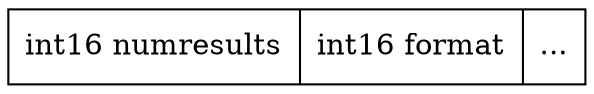graph Bind {
      node [shape=record];
      struct1 [label="int16 numresults|int16 format|..."];
}
